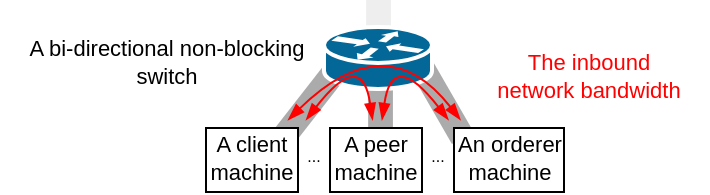 <mxfile version="21.1.2" type="device">
  <diagram id="aW8BC6xyf7XYzy20FpQa" name="Page-1">
    <mxGraphModel dx="1014" dy="584" grid="1" gridSize="10" guides="1" tooltips="1" connect="1" arrows="1" fold="1" page="1" pageScale="1" pageWidth="827" pageHeight="1169" math="0" shadow="0">
      <root>
        <mxCell id="0" />
        <mxCell id="1" parent="0" />
        <mxCell id="NHBT1jfxM6-19107ixw2-21" value="" style="rounded=0;whiteSpace=wrap;html=1;shadow=0;fontSize=10;strokeColor=none;fillColor=#ABABAB;imageWidth=21;imageHeight=21;absoluteArcSize=1;rotation=38;" parent="1" vertex="1">
          <mxGeometry x="391.28" y="683.38" width="12.39" height="45.93" as="geometry" />
        </mxCell>
        <mxCell id="NHBT1jfxM6-19107ixw2-22" value="" style="rounded=0;whiteSpace=wrap;html=1;shadow=0;fontSize=10;strokeColor=none;fillColor=#ABABAB;imageWidth=21;imageHeight=21;absoluteArcSize=1;rotation=0;" parent="1" vertex="1">
          <mxGeometry x="427.07" y="687.58" width="12.39" height="35.49" as="geometry" />
        </mxCell>
        <mxCell id="NHBT1jfxM6-19107ixw2-23" value="" style="rounded=0;whiteSpace=wrap;html=1;shadow=0;labelBackgroundColor=none;fontSize=10;" parent="1" vertex="1">
          <mxGeometry x="346" y="718" width="46" height="32" as="geometry" />
        </mxCell>
        <mxCell id="NHBT1jfxM6-19107ixw2-24" value="" style="rounded=0;whiteSpace=wrap;html=1;shadow=0;fontSize=10;strokeColor=none;fillColor=#ABABAB;imageWidth=21;imageHeight=21;absoluteArcSize=1;rotation=-30;" parent="1" vertex="1">
          <mxGeometry x="458.28" y="686.07" width="12.39" height="39.42" as="geometry" />
        </mxCell>
        <mxCell id="NHBT1jfxM6-19107ixw2-25" value="" style="rounded=0;whiteSpace=wrap;html=1;shadow=0;labelBackgroundColor=none;fontSize=10;fontColor=#000000;strokeColor=#000000;fillColor=#FFFFFF;" parent="1" vertex="1">
          <mxGeometry x="470" y="718" width="55" height="32" as="geometry" />
        </mxCell>
        <mxCell id="NHBT1jfxM6-19107ixw2-26" value="" style="rounded=0;whiteSpace=wrap;html=1;shadow=0;labelBackgroundColor=none;fontSize=10;fontColor=#000000;strokeColor=#000000;fillColor=#FFFFFF;" parent="1" vertex="1">
          <mxGeometry x="408" y="718" width="46" height="32" as="geometry" />
        </mxCell>
        <mxCell id="NHBT1jfxM6-19107ixw2-27" value="" style="rounded=0;whiteSpace=wrap;html=1;shadow=0;fontSize=10;strokeColor=none;fillColor=#eeeeee;imageWidth=21;imageHeight=21;absoluteArcSize=1;rotation=0;" parent="1" vertex="1">
          <mxGeometry x="426.07" y="654" width="12.39" height="17.07" as="geometry" />
        </mxCell>
        <mxCell id="NHBT1jfxM6-19107ixw2-28" value="" style="shape=mxgraph.cisco.routers.router;html=1;pointerEvents=1;dashed=0;fillColor=#036897;strokeColor=#ffffff;strokeWidth=2;verticalLabelPosition=bottom;verticalAlign=top;align=center;outlineConnect=0;" parent="1" vertex="1">
          <mxGeometry x="405" y="667.5" width="54" height="31" as="geometry" />
        </mxCell>
        <mxCell id="NHBT1jfxM6-19107ixw2-29" value="" style="endArrow=blockThin;startArrow=blockThin;html=1;fontSize=1;curved=1;strokeWidth=1;endFill=1;startFill=1;entryX=0.462;entryY=-0.049;entryDx=0;entryDy=0;strokeColor=#FF0000;entryPerimeter=0;" parent="1" edge="1">
          <mxGeometry width="50" height="50" relative="1" as="geometry">
            <mxPoint x="396" y="714" as="sourcePoint" />
            <mxPoint x="429.252" y="714" as="targetPoint" />
            <Array as="points">
              <mxPoint x="424" y="678" />
            </Array>
          </mxGeometry>
        </mxCell>
        <mxCell id="NHBT1jfxM6-19107ixw2-30" value="" style="endArrow=blockThin;startArrow=blockThin;html=1;fontSize=1;curved=1;strokeWidth=1;endFill=1;startFill=1;entryX=0.462;entryY=-0.049;entryDx=0;entryDy=0;strokeColor=#FF0000;entryPerimeter=0;" parent="1" edge="1">
          <mxGeometry width="50" height="50" relative="1" as="geometry">
            <mxPoint x="467.252" y="714" as="sourcePoint" />
            <mxPoint x="434" y="714" as="targetPoint" />
            <Array as="points">
              <mxPoint x="439.252" y="678" />
            </Array>
          </mxGeometry>
        </mxCell>
        <mxCell id="NHBT1jfxM6-19107ixw2-31" value="&lt;font style=&quot;font-size: 11px;&quot;&gt;The inbound&lt;br&gt;network bandwidth&lt;/font&gt;" style="text;html=1;strokeColor=none;fillColor=none;align=center;verticalAlign=middle;whiteSpace=wrap;rounded=0;fontSize=8;fontColor=#FF0000;" parent="1" vertex="1">
          <mxGeometry x="478" y="677" width="119" height="30" as="geometry" />
        </mxCell>
        <mxCell id="NHBT1jfxM6-19107ixw2-32" value="" style="endArrow=blockThin;startArrow=blockThin;html=1;fontSize=1;curved=1;strokeWidth=1;endFill=1;startFill=1;entryX=0.462;entryY=-0.049;entryDx=0;entryDy=0;strokeColor=#FF0000;entryPerimeter=0;" parent="1" edge="1">
          <mxGeometry width="50" height="50" relative="1" as="geometry">
            <mxPoint x="387" y="714" as="sourcePoint" />
            <mxPoint x="473.252" y="714" as="targetPoint" />
            <Array as="points">
              <mxPoint x="436" y="666" />
            </Array>
          </mxGeometry>
        </mxCell>
        <mxCell id="NHBT1jfxM6-19107ixw2-33" value="&lt;font style=&quot;font-size: 11px;&quot;&gt;A client&lt;br&gt;machine&lt;br&gt;&lt;/font&gt;" style="text;html=1;strokeColor=none;fillColor=none;align=center;verticalAlign=middle;whiteSpace=wrap;rounded=0;fontSize=10;" parent="1" vertex="1">
          <mxGeometry x="342" y="721" width="54" height="24" as="geometry" />
        </mxCell>
        <mxCell id="NHBT1jfxM6-19107ixw2-34" value="&lt;font style=&quot;font-size: 11px;&quot;&gt;A peer&lt;br&gt;machine&lt;br&gt;&lt;/font&gt;" style="text;html=1;strokeColor=none;fillColor=none;align=center;verticalAlign=middle;whiteSpace=wrap;rounded=0;fontSize=10;" parent="1" vertex="1">
          <mxGeometry x="404" y="721" width="54" height="24" as="geometry" />
        </mxCell>
        <mxCell id="NHBT1jfxM6-19107ixw2-35" value="&lt;font style=&quot;font-size: 11px;&quot;&gt;An orderer&lt;br&gt;machine&lt;br&gt;&lt;/font&gt;" style="text;html=1;strokeColor=none;fillColor=none;align=center;verticalAlign=middle;whiteSpace=wrap;rounded=0;fontSize=10;" parent="1" vertex="1">
          <mxGeometry x="471" y="721" width="54" height="24" as="geometry" />
        </mxCell>
        <mxCell id="NHBT1jfxM6-19107ixw2-36" value="&lt;font style=&quot;font-size: 11px;&quot; color=&quot;#000000&quot;&gt;A bi-directional non-blocking &lt;br&gt;switch&lt;/font&gt;" style="text;html=1;strokeColor=none;fillColor=none;align=center;verticalAlign=middle;whiteSpace=wrap;rounded=0;fontSize=8;fontColor=#FF0000;" parent="1" vertex="1">
          <mxGeometry x="243" y="670" width="167" height="30" as="geometry" />
        </mxCell>
        <mxCell id="NHBT1jfxM6-19107ixw2-37" value="..." style="text;html=1;strokeColor=none;fillColor=none;align=center;verticalAlign=middle;whiteSpace=wrap;rounded=0;fontSize=8;fontColor=#000000;" parent="1" vertex="1">
          <mxGeometry x="370" y="717" width="60" height="30" as="geometry" />
        </mxCell>
        <mxCell id="NHBT1jfxM6-19107ixw2-38" value="..." style="text;html=1;strokeColor=none;fillColor=none;align=center;verticalAlign=middle;whiteSpace=wrap;rounded=0;fontSize=8;fontColor=#000000;" parent="1" vertex="1">
          <mxGeometry x="432" y="717" width="60" height="30" as="geometry" />
        </mxCell>
      </root>
    </mxGraphModel>
  </diagram>
</mxfile>
